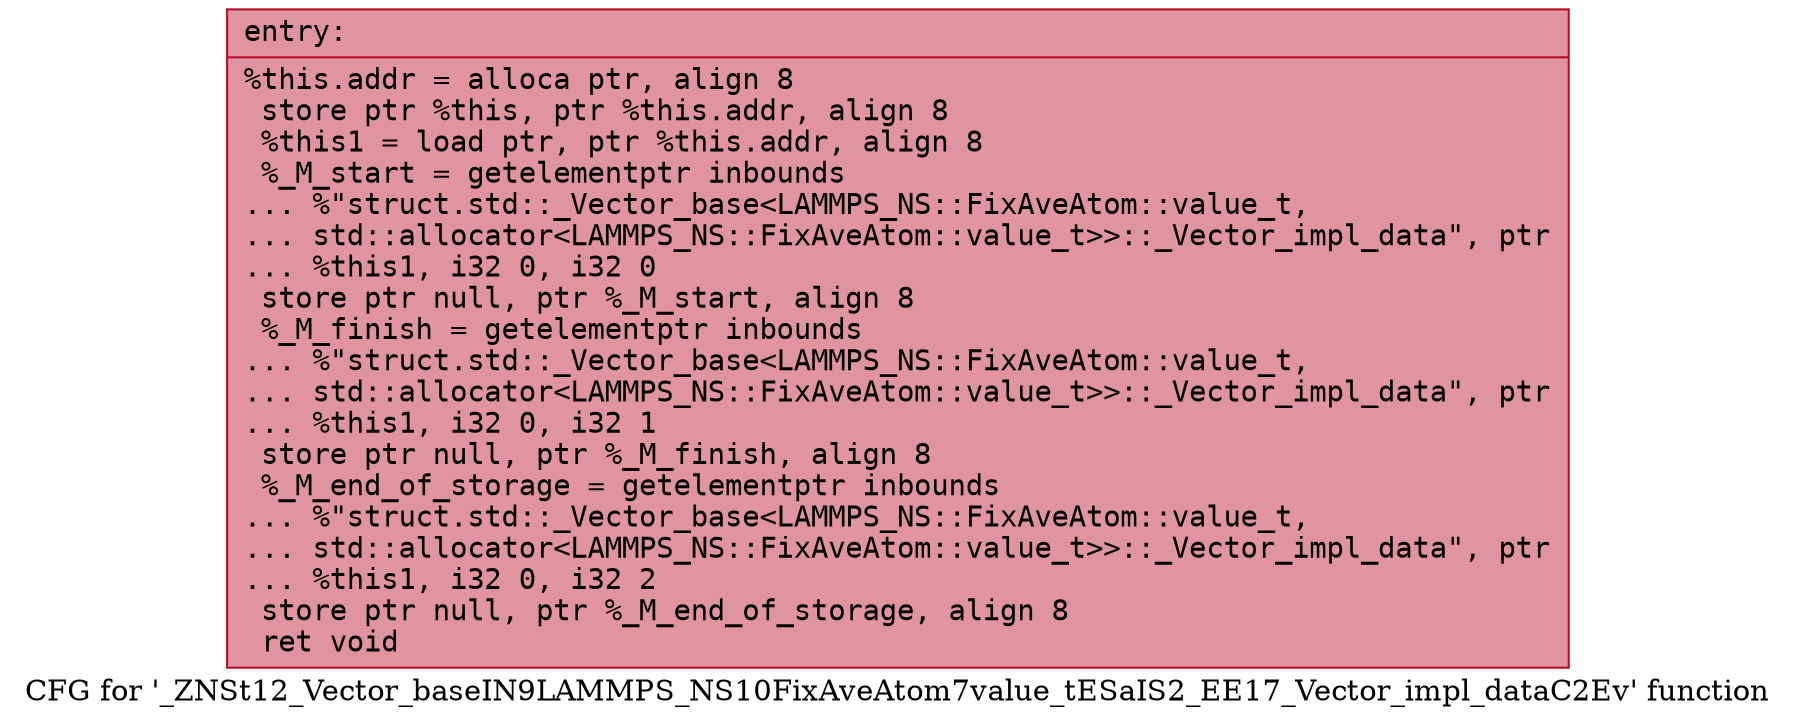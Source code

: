 digraph "CFG for '_ZNSt12_Vector_baseIN9LAMMPS_NS10FixAveAtom7value_tESaIS2_EE17_Vector_impl_dataC2Ev' function" {
	label="CFG for '_ZNSt12_Vector_baseIN9LAMMPS_NS10FixAveAtom7value_tESaIS2_EE17_Vector_impl_dataC2Ev' function";

	Node0x55d086734dc0 [shape=record,color="#b70d28ff", style=filled, fillcolor="#b70d2870" fontname="Courier",label="{entry:\l|  %this.addr = alloca ptr, align 8\l  store ptr %this, ptr %this.addr, align 8\l  %this1 = load ptr, ptr %this.addr, align 8\l  %_M_start = getelementptr inbounds\l... %\"struct.std::_Vector_base\<LAMMPS_NS::FixAveAtom::value_t,\l... std::allocator\<LAMMPS_NS::FixAveAtom::value_t\>\>::_Vector_impl_data\", ptr\l... %this1, i32 0, i32 0\l  store ptr null, ptr %_M_start, align 8\l  %_M_finish = getelementptr inbounds\l... %\"struct.std::_Vector_base\<LAMMPS_NS::FixAveAtom::value_t,\l... std::allocator\<LAMMPS_NS::FixAveAtom::value_t\>\>::_Vector_impl_data\", ptr\l... %this1, i32 0, i32 1\l  store ptr null, ptr %_M_finish, align 8\l  %_M_end_of_storage = getelementptr inbounds\l... %\"struct.std::_Vector_base\<LAMMPS_NS::FixAveAtom::value_t,\l... std::allocator\<LAMMPS_NS::FixAveAtom::value_t\>\>::_Vector_impl_data\", ptr\l... %this1, i32 0, i32 2\l  store ptr null, ptr %_M_end_of_storage, align 8\l  ret void\l}"];
}
